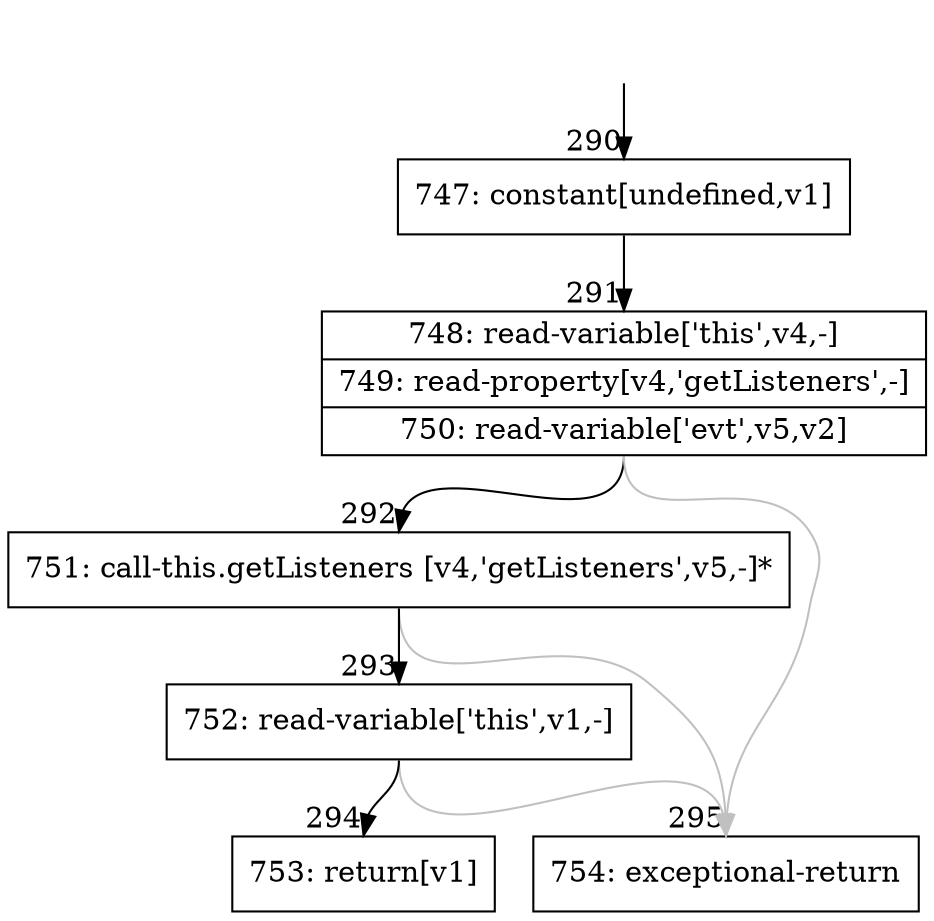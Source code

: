 digraph {
rankdir="TD"
BB_entry31[shape=none,label=""];
BB_entry31 -> BB290 [tailport=s, headport=n, headlabel="    290"]
BB290 [shape=record label="{747: constant[undefined,v1]}" ] 
BB290 -> BB291 [tailport=s, headport=n, headlabel="      291"]
BB291 [shape=record label="{748: read-variable['this',v4,-]|749: read-property[v4,'getListeners',-]|750: read-variable['evt',v5,v2]}" ] 
BB291 -> BB292 [tailport=s, headport=n, headlabel="      292"]
BB291 -> BB295 [tailport=s, headport=n, color=gray, headlabel="      295"]
BB292 [shape=record label="{751: call-this.getListeners [v4,'getListeners',v5,-]*}" ] 
BB292 -> BB293 [tailport=s, headport=n, headlabel="      293"]
BB292 -> BB295 [tailport=s, headport=n, color=gray]
BB293 [shape=record label="{752: read-variable['this',v1,-]}" ] 
BB293 -> BB294 [tailport=s, headport=n, headlabel="      294"]
BB293 -> BB295 [tailport=s, headport=n, color=gray]
BB294 [shape=record label="{753: return[v1]}" ] 
BB295 [shape=record label="{754: exceptional-return}" ] 
//#$~ 414
}
